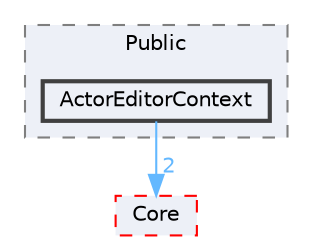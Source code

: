 digraph "ActorEditorContext"
{
 // INTERACTIVE_SVG=YES
 // LATEX_PDF_SIZE
  bgcolor="transparent";
  edge [fontname=Helvetica,fontsize=10,labelfontname=Helvetica,labelfontsize=10];
  node [fontname=Helvetica,fontsize=10,shape=box,height=0.2,width=0.4];
  compound=true
  subgraph clusterdir_1d06a51bfc871a6a1823440d0d72725c {
    graph [ bgcolor="#edf0f7", pencolor="grey50", label="Public", fontname=Helvetica,fontsize=10 style="filled,dashed", URL="dir_1d06a51bfc871a6a1823440d0d72725c.html",tooltip=""]
  dir_c951b2eca1e5f06c858fc48322b715a4 [label="ActorEditorContext", fillcolor="#edf0f7", color="grey25", style="filled,bold", URL="dir_c951b2eca1e5f06c858fc48322b715a4.html",tooltip=""];
  }
  dir_0e6cddcc9caa1238c7f3774224afaa45 [label="Core", fillcolor="#edf0f7", color="red", style="filled,dashed", URL="dir_0e6cddcc9caa1238c7f3774224afaa45.html",tooltip=""];
  dir_c951b2eca1e5f06c858fc48322b715a4->dir_0e6cddcc9caa1238c7f3774224afaa45 [headlabel="2", labeldistance=1.5 headhref="dir_000012_000266.html" href="dir_000012_000266.html" color="steelblue1" fontcolor="steelblue1"];
}
